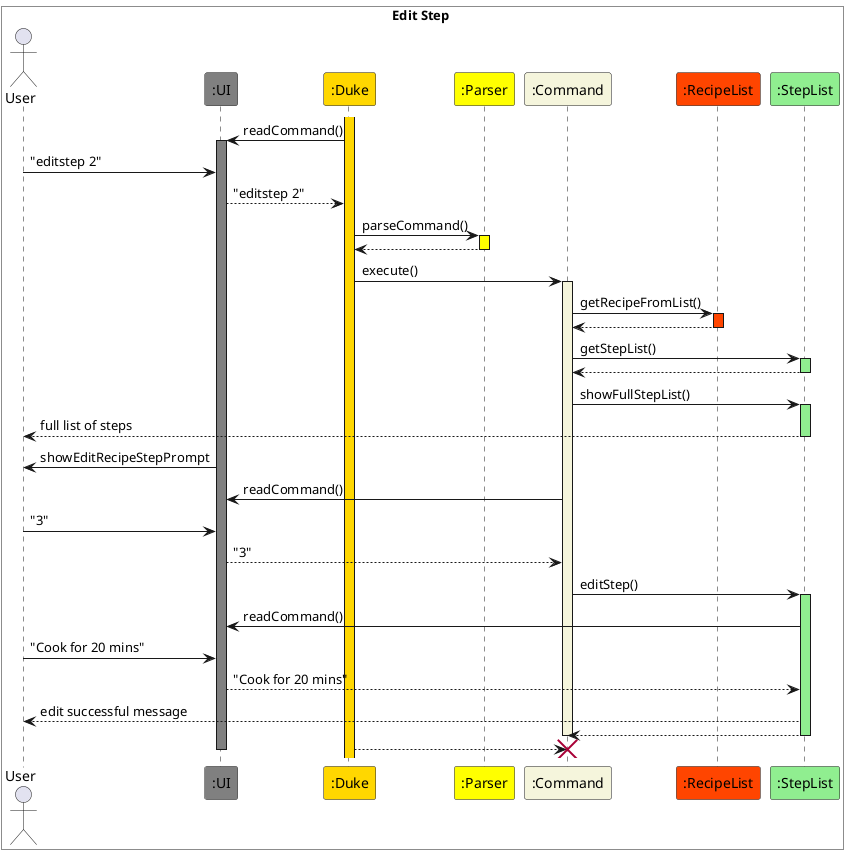 @startuml Edit Step
box Edit Step #White
Actor User
participant ":UI" as UI #Gray
participant ":Duke" as Duke #Gold
participant ":Parser" as Parser #Yellow
participant ":Command" as Command1 #Beige
participant ":RecipeList" as RecipeList #OrangeRed
participant ":StepList" as StepList #LightGreen
end box

activate Duke #Gold
Duke -> UI : readCommand()
activate UI #Gray
User -> UI : "editstep 2"
UI --> Duke : "editstep 2"
Duke -> Parser : parseCommand()
activate Parser #Yellow
Parser --> Duke
deactivate Parser
Duke -> Command1 : execute()
activate Command1 #Beige
Command1 -> RecipeList : getRecipeFromList()
activate RecipeList #OrangeRed
RecipeList --> Command1
deactivate RecipeList
Command1 -> StepList: getStepList()
activate StepList #LightGreen
StepList --> Command1
deactivate StepList
Command1 -> StepList : showFullStepList()
activate StepList #LightGreen

StepList --> User : full list of steps
deactivate StepList
UI -> User : showEditRecipeStepPrompt
Command1 -> UI : readCommand()
User -> UI : "3"
UI --> Command1 : "3"
Command1 -> StepList : editStep()
activate StepList #LightGreen
StepList -> UI : readCommand()
User -> UI : "Cook for 20 mins"
UI --> StepList : "Cook for 20 mins"
StepList --> User : edit successful message
StepList --> Command1
deactivate StepList
deactivate Command1
Duke --> Command1
destroy Command1
deactivate UI


@enduml